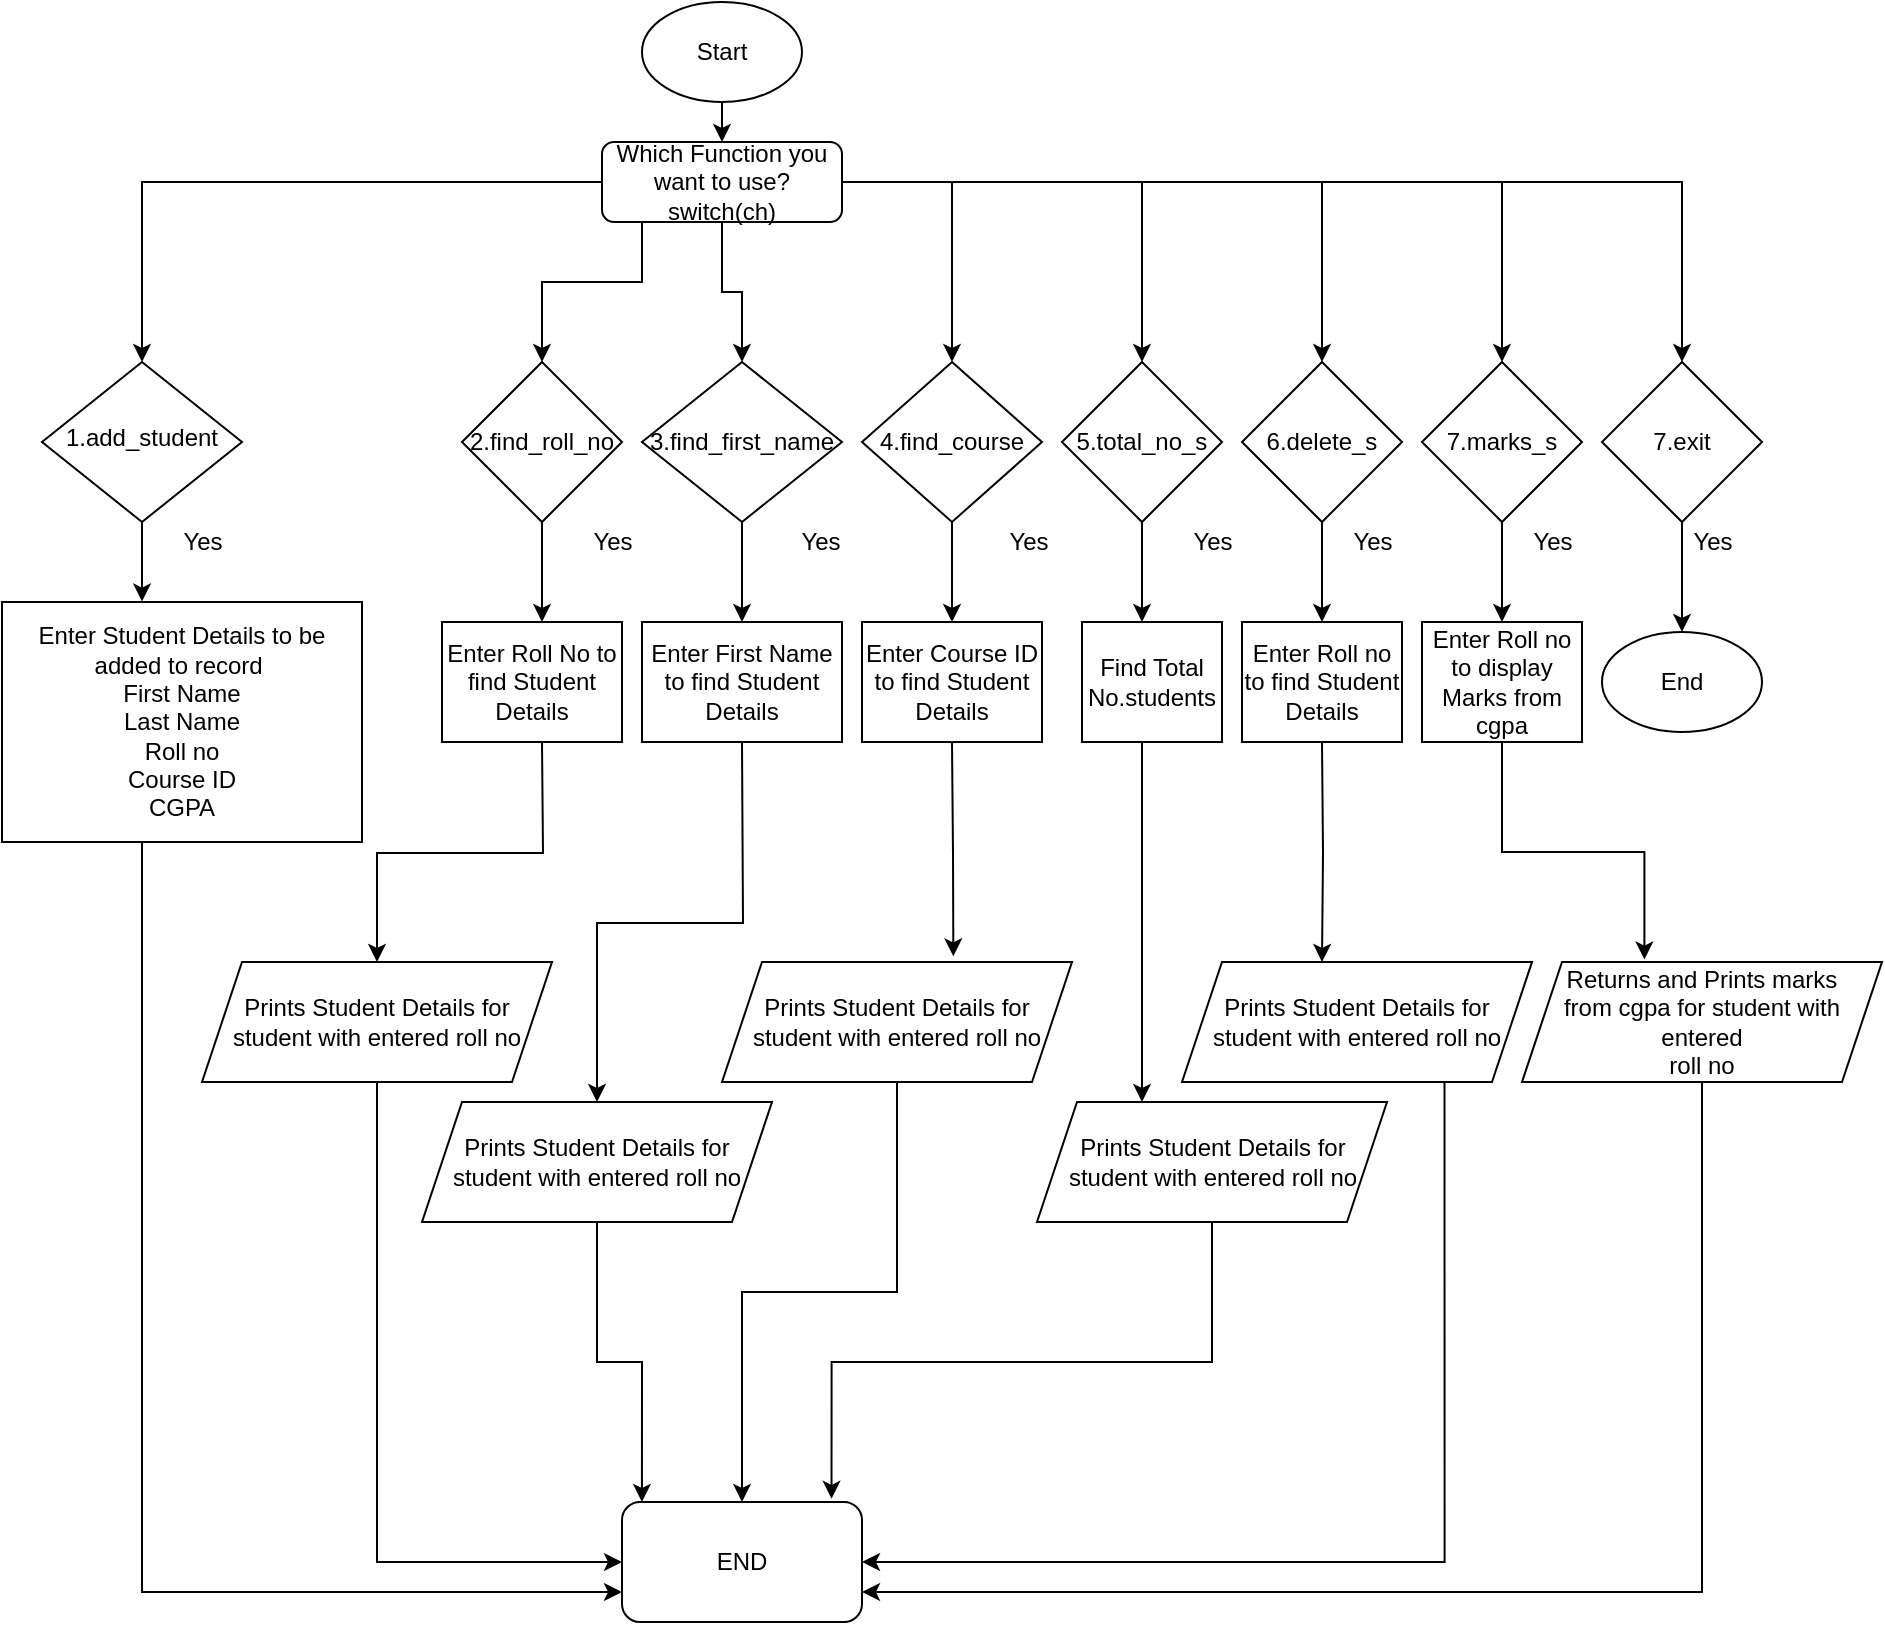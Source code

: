 <mxfile version="16.5.3" type="github">
  <diagram id="C5RBs43oDa-KdzZeNtuy" name="Page-1">
    <mxGraphModel dx="1038" dy="1716" grid="1" gridSize="10" guides="1" tooltips="1" connect="1" arrows="1" fold="1" page="1" pageScale="1" pageWidth="827" pageHeight="1169" math="0" shadow="0">
      <root>
        <mxCell id="WIyWlLk6GJQsqaUBKTNV-0" />
        <mxCell id="WIyWlLk6GJQsqaUBKTNV-1" parent="WIyWlLk6GJQsqaUBKTNV-0" />
        <mxCell id="-5GmRZpWXOFBT38EwHFt-2" style="edgeStyle=orthogonalEdgeStyle;rounded=0;orthogonalLoop=1;jettySize=auto;html=1;exitX=0;exitY=0.5;exitDx=0;exitDy=0;entryX=0.5;entryY=0;entryDx=0;entryDy=0;" parent="WIyWlLk6GJQsqaUBKTNV-1" source="WIyWlLk6GJQsqaUBKTNV-3" target="WIyWlLk6GJQsqaUBKTNV-6" edge="1">
          <mxGeometry relative="1" as="geometry" />
        </mxCell>
        <mxCell id="-5GmRZpWXOFBT38EwHFt-11" style="edgeStyle=orthogonalEdgeStyle;rounded=0;orthogonalLoop=1;jettySize=auto;html=1;entryX=0.5;entryY=0;entryDx=0;entryDy=0;" parent="WIyWlLk6GJQsqaUBKTNV-1" source="WIyWlLk6GJQsqaUBKTNV-3" target="-5GmRZpWXOFBT38EwHFt-6" edge="1">
          <mxGeometry relative="1" as="geometry">
            <Array as="points">
              <mxPoint x="340" y="120" />
              <mxPoint x="290" y="120" />
            </Array>
          </mxGeometry>
        </mxCell>
        <mxCell id="-5GmRZpWXOFBT38EwHFt-13" style="edgeStyle=orthogonalEdgeStyle;rounded=0;orthogonalLoop=1;jettySize=auto;html=1;exitX=1;exitY=0.5;exitDx=0;exitDy=0;entryX=0.5;entryY=0;entryDx=0;entryDy=0;" parent="WIyWlLk6GJQsqaUBKTNV-1" source="WIyWlLk6GJQsqaUBKTNV-3" target="-5GmRZpWXOFBT38EwHFt-9" edge="1">
          <mxGeometry relative="1" as="geometry" />
        </mxCell>
        <mxCell id="-5GmRZpWXOFBT38EwHFt-18" style="edgeStyle=orthogonalEdgeStyle;rounded=0;orthogonalLoop=1;jettySize=auto;html=1;entryX=0.5;entryY=0;entryDx=0;entryDy=0;" parent="WIyWlLk6GJQsqaUBKTNV-1" source="WIyWlLk6GJQsqaUBKTNV-3" target="-5GmRZpWXOFBT38EwHFt-17" edge="1">
          <mxGeometry relative="1" as="geometry" />
        </mxCell>
        <mxCell id="-5GmRZpWXOFBT38EwHFt-20" style="edgeStyle=orthogonalEdgeStyle;rounded=0;orthogonalLoop=1;jettySize=auto;html=1;exitX=1;exitY=0.5;exitDx=0;exitDy=0;entryX=0.5;entryY=0;entryDx=0;entryDy=0;" parent="WIyWlLk6GJQsqaUBKTNV-1" source="WIyWlLk6GJQsqaUBKTNV-3" target="-5GmRZpWXOFBT38EwHFt-19" edge="1">
          <mxGeometry relative="1" as="geometry" />
        </mxCell>
        <mxCell id="-5GmRZpWXOFBT38EwHFt-42" style="edgeStyle=orthogonalEdgeStyle;rounded=0;orthogonalLoop=1;jettySize=auto;html=1;exitX=0.5;exitY=1;exitDx=0;exitDy=0;" parent="WIyWlLk6GJQsqaUBKTNV-1" source="WIyWlLk6GJQsqaUBKTNV-3" target="-5GmRZpWXOFBT38EwHFt-14" edge="1">
          <mxGeometry relative="1" as="geometry" />
        </mxCell>
        <mxCell id="-5GmRZpWXOFBT38EwHFt-47" style="edgeStyle=orthogonalEdgeStyle;rounded=0;orthogonalLoop=1;jettySize=auto;html=1;exitX=1;exitY=0.5;exitDx=0;exitDy=0;" parent="WIyWlLk6GJQsqaUBKTNV-1" source="WIyWlLk6GJQsqaUBKTNV-3" edge="1">
          <mxGeometry relative="1" as="geometry">
            <mxPoint x="770" y="160" as="targetPoint" />
            <Array as="points">
              <mxPoint x="770" y="70" />
            </Array>
          </mxGeometry>
        </mxCell>
        <mxCell id="C63zLg04Rhui0ikkkohR-8" style="edgeStyle=orthogonalEdgeStyle;rounded=0;orthogonalLoop=1;jettySize=auto;html=1;exitX=1;exitY=0.5;exitDx=0;exitDy=0;entryX=0.5;entryY=0;entryDx=0;entryDy=0;" edge="1" parent="WIyWlLk6GJQsqaUBKTNV-1" source="WIyWlLk6GJQsqaUBKTNV-3" target="-5GmRZpWXOFBT38EwHFt-49">
          <mxGeometry relative="1" as="geometry" />
        </mxCell>
        <mxCell id="WIyWlLk6GJQsqaUBKTNV-3" value="Which Function you want to use?&lt;br&gt;switch(ch)" style="rounded=1;whiteSpace=wrap;html=1;fontSize=12;glass=0;strokeWidth=1;shadow=0;" parent="WIyWlLk6GJQsqaUBKTNV-1" vertex="1">
          <mxGeometry x="320" y="50" width="120" height="40" as="geometry" />
        </mxCell>
        <mxCell id="-5GmRZpWXOFBT38EwHFt-27" style="edgeStyle=orthogonalEdgeStyle;rounded=0;orthogonalLoop=1;jettySize=auto;html=1;exitX=0.5;exitY=1;exitDx=0;exitDy=0;entryX=0.35;entryY=-0.002;entryDx=0;entryDy=0;entryPerimeter=0;" parent="WIyWlLk6GJQsqaUBKTNV-1" source="WIyWlLk6GJQsqaUBKTNV-6" edge="1">
          <mxGeometry relative="1" as="geometry">
            <mxPoint x="90" y="279.76" as="targetPoint" />
          </mxGeometry>
        </mxCell>
        <mxCell id="WIyWlLk6GJQsqaUBKTNV-6" value="1.add_student" style="rhombus;whiteSpace=wrap;html=1;shadow=0;fontFamily=Helvetica;fontSize=12;align=center;strokeWidth=1;spacing=6;spacingTop=-4;" parent="WIyWlLk6GJQsqaUBKTNV-1" vertex="1">
          <mxGeometry x="40" y="160" width="100" height="80" as="geometry" />
        </mxCell>
        <mxCell id="-5GmRZpWXOFBT38EwHFt-5" value="Yes&lt;br&gt;" style="text;html=1;align=center;verticalAlign=middle;resizable=0;points=[];autosize=1;strokeColor=none;fillColor=none;" parent="WIyWlLk6GJQsqaUBKTNV-1" vertex="1">
          <mxGeometry x="105" y="240" width="30" height="20" as="geometry" />
        </mxCell>
        <mxCell id="-5GmRZpWXOFBT38EwHFt-30" value="" style="edgeStyle=orthogonalEdgeStyle;rounded=0;orthogonalLoop=1;jettySize=auto;html=1;" parent="WIyWlLk6GJQsqaUBKTNV-1" source="-5GmRZpWXOFBT38EwHFt-6" edge="1">
          <mxGeometry relative="1" as="geometry">
            <mxPoint x="290" y="290" as="targetPoint" />
          </mxGeometry>
        </mxCell>
        <mxCell id="-5GmRZpWXOFBT38EwHFt-6" value="2.find_roll_no" style="rhombus;whiteSpace=wrap;html=1;" parent="WIyWlLk6GJQsqaUBKTNV-1" vertex="1">
          <mxGeometry x="250" y="160" width="80" height="80" as="geometry" />
        </mxCell>
        <mxCell id="-5GmRZpWXOFBT38EwHFt-7" value="Yes&lt;br&gt;" style="text;html=1;align=center;verticalAlign=middle;resizable=0;points=[];autosize=1;strokeColor=none;fillColor=none;" parent="WIyWlLk6GJQsqaUBKTNV-1" vertex="1">
          <mxGeometry x="310" y="240" width="30" height="20" as="geometry" />
        </mxCell>
        <mxCell id="-5GmRZpWXOFBT38EwHFt-35" style="edgeStyle=orthogonalEdgeStyle;rounded=0;orthogonalLoop=1;jettySize=auto;html=1;exitX=0.5;exitY=1;exitDx=0;exitDy=0;entryX=0.5;entryY=0;entryDx=0;entryDy=0;" parent="WIyWlLk6GJQsqaUBKTNV-1" source="-5GmRZpWXOFBT38EwHFt-9" edge="1">
          <mxGeometry relative="1" as="geometry">
            <mxPoint x="495" y="290" as="targetPoint" />
          </mxGeometry>
        </mxCell>
        <mxCell id="-5GmRZpWXOFBT38EwHFt-9" value="4.find_course" style="rhombus;whiteSpace=wrap;html=1;" parent="WIyWlLk6GJQsqaUBKTNV-1" vertex="1">
          <mxGeometry x="450" y="160" width="90" height="80" as="geometry" />
        </mxCell>
        <mxCell id="-5GmRZpWXOFBT38EwHFt-33" style="edgeStyle=orthogonalEdgeStyle;rounded=0;orthogonalLoop=1;jettySize=auto;html=1;exitX=0.5;exitY=1;exitDx=0;exitDy=0;entryX=0.5;entryY=0;entryDx=0;entryDy=0;" parent="WIyWlLk6GJQsqaUBKTNV-1" source="-5GmRZpWXOFBT38EwHFt-14" edge="1">
          <mxGeometry relative="1" as="geometry">
            <mxPoint x="390" y="290" as="targetPoint" />
          </mxGeometry>
        </mxCell>
        <mxCell id="-5GmRZpWXOFBT38EwHFt-14" value="3.find_first_name" style="rhombus;whiteSpace=wrap;html=1;" parent="WIyWlLk6GJQsqaUBKTNV-1" vertex="1">
          <mxGeometry x="340" y="160" width="100" height="80" as="geometry" />
        </mxCell>
        <mxCell id="-5GmRZpWXOFBT38EwHFt-37" style="edgeStyle=orthogonalEdgeStyle;rounded=0;orthogonalLoop=1;jettySize=auto;html=1;exitX=0.5;exitY=1;exitDx=0;exitDy=0;entryX=0.5;entryY=0;entryDx=0;entryDy=0;" parent="WIyWlLk6GJQsqaUBKTNV-1" source="-5GmRZpWXOFBT38EwHFt-17" edge="1">
          <mxGeometry relative="1" as="geometry">
            <mxPoint x="590" y="290" as="targetPoint" />
          </mxGeometry>
        </mxCell>
        <mxCell id="-5GmRZpWXOFBT38EwHFt-17" value="5.total_no_s" style="rhombus;whiteSpace=wrap;html=1;" parent="WIyWlLk6GJQsqaUBKTNV-1" vertex="1">
          <mxGeometry x="550" y="160" width="80" height="80" as="geometry" />
        </mxCell>
        <mxCell id="-5GmRZpWXOFBT38EwHFt-41" style="edgeStyle=orthogonalEdgeStyle;rounded=0;orthogonalLoop=1;jettySize=auto;html=1;exitX=0.5;exitY=1;exitDx=0;exitDy=0;entryX=0.5;entryY=0;entryDx=0;entryDy=0;" parent="WIyWlLk6GJQsqaUBKTNV-1" source="-5GmRZpWXOFBT38EwHFt-19" edge="1">
          <mxGeometry relative="1" as="geometry">
            <mxPoint x="680" y="290" as="targetPoint" />
          </mxGeometry>
        </mxCell>
        <mxCell id="-5GmRZpWXOFBT38EwHFt-19" value="6.delete_s" style="rhombus;whiteSpace=wrap;html=1;" parent="WIyWlLk6GJQsqaUBKTNV-1" vertex="1">
          <mxGeometry x="640" y="160" width="80" height="80" as="geometry" />
        </mxCell>
        <mxCell id="-5GmRZpWXOFBT38EwHFt-21" value="Yes" style="text;html=1;align=center;verticalAlign=middle;resizable=0;points=[];autosize=1;strokeColor=none;fillColor=none;" parent="WIyWlLk6GJQsqaUBKTNV-1" vertex="1">
          <mxGeometry x="414" y="240" width="30" height="20" as="geometry" />
        </mxCell>
        <mxCell id="-5GmRZpWXOFBT38EwHFt-22" value="Yes" style="text;html=1;align=center;verticalAlign=middle;resizable=0;points=[];autosize=1;strokeColor=none;fillColor=none;" parent="WIyWlLk6GJQsqaUBKTNV-1" vertex="1">
          <mxGeometry x="517.5" y="240" width="30" height="20" as="geometry" />
        </mxCell>
        <mxCell id="-5GmRZpWXOFBT38EwHFt-23" value="Yes" style="text;html=1;align=center;verticalAlign=middle;resizable=0;points=[];autosize=1;strokeColor=none;fillColor=none;" parent="WIyWlLk6GJQsqaUBKTNV-1" vertex="1">
          <mxGeometry x="610" y="240" width="30" height="20" as="geometry" />
        </mxCell>
        <mxCell id="-5GmRZpWXOFBT38EwHFt-24" value="Yes" style="text;html=1;align=center;verticalAlign=middle;resizable=0;points=[];autosize=1;strokeColor=none;fillColor=none;" parent="WIyWlLk6GJQsqaUBKTNV-1" vertex="1">
          <mxGeometry x="690" y="240" width="30" height="20" as="geometry" />
        </mxCell>
        <mxCell id="-5GmRZpWXOFBT38EwHFt-76" style="edgeStyle=orthogonalEdgeStyle;rounded=0;orthogonalLoop=1;jettySize=auto;html=1;exitX=0.5;exitY=1;exitDx=0;exitDy=0;entryX=0;entryY=0.75;entryDx=0;entryDy=0;" parent="WIyWlLk6GJQsqaUBKTNV-1" target="-5GmRZpWXOFBT38EwHFt-73" edge="1">
          <mxGeometry relative="1" as="geometry">
            <mxPoint x="120" y="400" as="sourcePoint" />
            <Array as="points">
              <mxPoint x="90" y="400" />
              <mxPoint x="90" y="775" />
            </Array>
          </mxGeometry>
        </mxCell>
        <mxCell id="-5GmRZpWXOFBT38EwHFt-54" style="edgeStyle=orthogonalEdgeStyle;rounded=0;orthogonalLoop=1;jettySize=auto;html=1;exitX=0.5;exitY=1;exitDx=0;exitDy=0;" parent="WIyWlLk6GJQsqaUBKTNV-1" target="-5GmRZpWXOFBT38EwHFt-52" edge="1">
          <mxGeometry relative="1" as="geometry">
            <mxPoint x="290" y="350" as="sourcePoint" />
          </mxGeometry>
        </mxCell>
        <mxCell id="-5GmRZpWXOFBT38EwHFt-59" style="edgeStyle=orthogonalEdgeStyle;rounded=0;orthogonalLoop=1;jettySize=auto;html=1;exitX=0.5;exitY=1;exitDx=0;exitDy=0;entryX=0.5;entryY=0;entryDx=0;entryDy=0;" parent="WIyWlLk6GJQsqaUBKTNV-1" target="-5GmRZpWXOFBT38EwHFt-55" edge="1">
          <mxGeometry relative="1" as="geometry">
            <mxPoint x="390" y="350" as="sourcePoint" />
          </mxGeometry>
        </mxCell>
        <mxCell id="-5GmRZpWXOFBT38EwHFt-64" style="edgeStyle=orthogonalEdgeStyle;rounded=0;orthogonalLoop=1;jettySize=auto;html=1;exitX=0.5;exitY=1;exitDx=0;exitDy=0;entryX=0.661;entryY=-0.047;entryDx=0;entryDy=0;entryPerimeter=0;" parent="WIyWlLk6GJQsqaUBKTNV-1" target="-5GmRZpWXOFBT38EwHFt-57" edge="1">
          <mxGeometry relative="1" as="geometry">
            <mxPoint x="495" y="350" as="sourcePoint" />
          </mxGeometry>
        </mxCell>
        <mxCell id="-5GmRZpWXOFBT38EwHFt-62" style="edgeStyle=orthogonalEdgeStyle;rounded=0;orthogonalLoop=1;jettySize=auto;html=1;exitX=0.5;exitY=1;exitDx=0;exitDy=0;" parent="WIyWlLk6GJQsqaUBKTNV-1" edge="1">
          <mxGeometry relative="1" as="geometry">
            <mxPoint x="590" y="530" as="targetPoint" />
            <mxPoint x="590" y="350" as="sourcePoint" />
          </mxGeometry>
        </mxCell>
        <mxCell id="-5GmRZpWXOFBT38EwHFt-63" style="edgeStyle=orthogonalEdgeStyle;rounded=0;orthogonalLoop=1;jettySize=auto;html=1;exitX=0.5;exitY=1;exitDx=0;exitDy=0;entryX=0.4;entryY=0;entryDx=0;entryDy=0;entryPerimeter=0;" parent="WIyWlLk6GJQsqaUBKTNV-1" target="-5GmRZpWXOFBT38EwHFt-58" edge="1">
          <mxGeometry relative="1" as="geometry">
            <mxPoint x="680" y="350" as="sourcePoint" />
          </mxGeometry>
        </mxCell>
        <mxCell id="-5GmRZpWXOFBT38EwHFt-44" style="edgeStyle=orthogonalEdgeStyle;rounded=0;orthogonalLoop=1;jettySize=auto;html=1;exitX=0.5;exitY=1;exitDx=0;exitDy=0;entryX=0.5;entryY=0;entryDx=0;entryDy=0;" parent="WIyWlLk6GJQsqaUBKTNV-1" source="-5GmRZpWXOFBT38EwHFt-43" target="WIyWlLk6GJQsqaUBKTNV-3" edge="1">
          <mxGeometry relative="1" as="geometry" />
        </mxCell>
        <mxCell id="-5GmRZpWXOFBT38EwHFt-43" value="Start" style="ellipse;whiteSpace=wrap;html=1;" parent="WIyWlLk6GJQsqaUBKTNV-1" vertex="1">
          <mxGeometry x="340" y="-20" width="80" height="50" as="geometry" />
        </mxCell>
        <mxCell id="-5GmRZpWXOFBT38EwHFt-51" value="" style="edgeStyle=orthogonalEdgeStyle;rounded=0;orthogonalLoop=1;jettySize=auto;html=1;" parent="WIyWlLk6GJQsqaUBKTNV-1" source="-5GmRZpWXOFBT38EwHFt-49" target="-5GmRZpWXOFBT38EwHFt-50" edge="1">
          <mxGeometry relative="1" as="geometry" />
        </mxCell>
        <mxCell id="-5GmRZpWXOFBT38EwHFt-49" value="7.exit" style="rhombus;whiteSpace=wrap;html=1;" parent="WIyWlLk6GJQsqaUBKTNV-1" vertex="1">
          <mxGeometry x="820" y="160" width="80" height="80" as="geometry" />
        </mxCell>
        <mxCell id="-5GmRZpWXOFBT38EwHFt-50" value="End" style="ellipse;whiteSpace=wrap;html=1;" parent="WIyWlLk6GJQsqaUBKTNV-1" vertex="1">
          <mxGeometry x="820" y="295" width="80" height="50" as="geometry" />
        </mxCell>
        <mxCell id="-5GmRZpWXOFBT38EwHFt-75" style="edgeStyle=orthogonalEdgeStyle;rounded=0;orthogonalLoop=1;jettySize=auto;html=1;exitX=0.5;exitY=1;exitDx=0;exitDy=0;entryX=0;entryY=0.5;entryDx=0;entryDy=0;" parent="WIyWlLk6GJQsqaUBKTNV-1" source="-5GmRZpWXOFBT38EwHFt-52" target="-5GmRZpWXOFBT38EwHFt-73" edge="1">
          <mxGeometry relative="1" as="geometry" />
        </mxCell>
        <mxCell id="-5GmRZpWXOFBT38EwHFt-52" value="Prints Student Details for student with entered roll no" style="shape=parallelogram;perimeter=parallelogramPerimeter;whiteSpace=wrap;html=1;fixedSize=1;" parent="WIyWlLk6GJQsqaUBKTNV-1" vertex="1">
          <mxGeometry x="120" y="460" width="175" height="60" as="geometry" />
        </mxCell>
        <mxCell id="-5GmRZpWXOFBT38EwHFt-69" style="edgeStyle=orthogonalEdgeStyle;rounded=0;orthogonalLoop=1;jettySize=auto;html=1;exitX=0.5;exitY=1;exitDx=0;exitDy=0;entryX=0.083;entryY=0;entryDx=0;entryDy=0;entryPerimeter=0;" parent="WIyWlLk6GJQsqaUBKTNV-1" source="-5GmRZpWXOFBT38EwHFt-55" target="-5GmRZpWXOFBT38EwHFt-73" edge="1">
          <mxGeometry relative="1" as="geometry">
            <mxPoint x="371.57" y="663.6" as="targetPoint" />
          </mxGeometry>
        </mxCell>
        <mxCell id="-5GmRZpWXOFBT38EwHFt-55" value="Prints Student Details for student with entered roll no" style="shape=parallelogram;perimeter=parallelogramPerimeter;whiteSpace=wrap;html=1;fixedSize=1;" parent="WIyWlLk6GJQsqaUBKTNV-1" vertex="1">
          <mxGeometry x="230" y="530" width="175" height="60" as="geometry" />
        </mxCell>
        <mxCell id="-5GmRZpWXOFBT38EwHFt-71" style="edgeStyle=orthogonalEdgeStyle;rounded=0;orthogonalLoop=1;jettySize=auto;html=1;exitX=0.5;exitY=1;exitDx=0;exitDy=0;entryX=0.873;entryY=-0.027;entryDx=0;entryDy=0;entryPerimeter=0;" parent="WIyWlLk6GJQsqaUBKTNV-1" source="-5GmRZpWXOFBT38EwHFt-56" target="-5GmRZpWXOFBT38EwHFt-73" edge="1">
          <mxGeometry relative="1" as="geometry">
            <mxPoint x="453.22" y="691.6" as="targetPoint" />
          </mxGeometry>
        </mxCell>
        <mxCell id="-5GmRZpWXOFBT38EwHFt-56" value="Prints Student Details for student with entered roll no" style="shape=parallelogram;perimeter=parallelogramPerimeter;whiteSpace=wrap;html=1;fixedSize=1;" parent="WIyWlLk6GJQsqaUBKTNV-1" vertex="1">
          <mxGeometry x="537.5" y="530" width="175" height="60" as="geometry" />
        </mxCell>
        <mxCell id="-5GmRZpWXOFBT38EwHFt-70" style="edgeStyle=orthogonalEdgeStyle;rounded=0;orthogonalLoop=1;jettySize=auto;html=1;exitX=0.5;exitY=1;exitDx=0;exitDy=0;entryX=0.5;entryY=0;entryDx=0;entryDy=0;" parent="WIyWlLk6GJQsqaUBKTNV-1" source="-5GmRZpWXOFBT38EwHFt-57" target="-5GmRZpWXOFBT38EwHFt-73" edge="1">
          <mxGeometry relative="1" as="geometry">
            <mxPoint x="432.981" y="671.592" as="targetPoint" />
          </mxGeometry>
        </mxCell>
        <mxCell id="-5GmRZpWXOFBT38EwHFt-57" value="Prints Student Details for student with entered roll no" style="shape=parallelogram;perimeter=parallelogramPerimeter;whiteSpace=wrap;html=1;fixedSize=1;" parent="WIyWlLk6GJQsqaUBKTNV-1" vertex="1">
          <mxGeometry x="380" y="460" width="175" height="60" as="geometry" />
        </mxCell>
        <mxCell id="-5GmRZpWXOFBT38EwHFt-74" style="edgeStyle=orthogonalEdgeStyle;rounded=0;orthogonalLoop=1;jettySize=auto;html=1;exitX=0.75;exitY=1;exitDx=0;exitDy=0;entryX=1;entryY=0.5;entryDx=0;entryDy=0;" parent="WIyWlLk6GJQsqaUBKTNV-1" source="-5GmRZpWXOFBT38EwHFt-58" target="-5GmRZpWXOFBT38EwHFt-73" edge="1">
          <mxGeometry relative="1" as="geometry" />
        </mxCell>
        <mxCell id="-5GmRZpWXOFBT38EwHFt-58" value="Prints Student Details for student with entered roll no" style="shape=parallelogram;perimeter=parallelogramPerimeter;whiteSpace=wrap;html=1;fixedSize=1;" parent="WIyWlLk6GJQsqaUBKTNV-1" vertex="1">
          <mxGeometry x="610" y="460" width="175" height="60" as="geometry" />
        </mxCell>
        <mxCell id="-5GmRZpWXOFBT38EwHFt-73" value="END" style="rounded=1;whiteSpace=wrap;html=1;" parent="WIyWlLk6GJQsqaUBKTNV-1" vertex="1">
          <mxGeometry x="330" y="730" width="120" height="60" as="geometry" />
        </mxCell>
        <mxCell id="-5GmRZpWXOFBT38EwHFt-77" value="&lt;span&gt;Enter Student Details to be added to record&amp;nbsp;&lt;/span&gt;&lt;br&gt;&lt;span&gt;First Name&lt;/span&gt;&lt;br&gt;&lt;span&gt;Last Name&lt;/span&gt;&lt;br&gt;&lt;span&gt;Roll no&lt;/span&gt;&lt;br&gt;&lt;span&gt;Course ID&lt;/span&gt;&lt;br&gt;&lt;span&gt;CGPA&lt;/span&gt;" style="rounded=0;whiteSpace=wrap;html=1;" parent="WIyWlLk6GJQsqaUBKTNV-1" vertex="1">
          <mxGeometry x="20" y="280" width="180" height="120" as="geometry" />
        </mxCell>
        <mxCell id="-5GmRZpWXOFBT38EwHFt-78" value="&lt;span&gt;Enter Roll No to find Student Details&lt;/span&gt;" style="rounded=0;whiteSpace=wrap;html=1;" parent="WIyWlLk6GJQsqaUBKTNV-1" vertex="1">
          <mxGeometry x="240" y="290" width="90" height="60" as="geometry" />
        </mxCell>
        <mxCell id="-5GmRZpWXOFBT38EwHFt-80" value="&lt;span&gt;Enter First Name to find Student Details&lt;/span&gt;" style="rounded=0;whiteSpace=wrap;html=1;" parent="WIyWlLk6GJQsqaUBKTNV-1" vertex="1">
          <mxGeometry x="340" y="290" width="100" height="60" as="geometry" />
        </mxCell>
        <mxCell id="-5GmRZpWXOFBT38EwHFt-81" value="&lt;span&gt;Enter Course ID to find Student Details&lt;/span&gt;" style="rounded=0;whiteSpace=wrap;html=1;" parent="WIyWlLk6GJQsqaUBKTNV-1" vertex="1">
          <mxGeometry x="450" y="290" width="90" height="60" as="geometry" />
        </mxCell>
        <mxCell id="-5GmRZpWXOFBT38EwHFt-82" value="&lt;span&gt;Find Total No.students&lt;/span&gt;" style="rounded=0;whiteSpace=wrap;html=1;" parent="WIyWlLk6GJQsqaUBKTNV-1" vertex="1">
          <mxGeometry x="560" y="290" width="70" height="60" as="geometry" />
        </mxCell>
        <mxCell id="-5GmRZpWXOFBT38EwHFt-83" value="&lt;span&gt;Enter Roll no to find Student Details&lt;/span&gt;" style="rounded=0;whiteSpace=wrap;html=1;" parent="WIyWlLk6GJQsqaUBKTNV-1" vertex="1">
          <mxGeometry x="640" y="290" width="80" height="60" as="geometry" />
        </mxCell>
        <mxCell id="C63zLg04Rhui0ikkkohR-4" style="edgeStyle=orthogonalEdgeStyle;rounded=0;orthogonalLoop=1;jettySize=auto;html=1;exitX=0.5;exitY=1;exitDx=0;exitDy=0;entryX=0.5;entryY=0;entryDx=0;entryDy=0;" edge="1" parent="WIyWlLk6GJQsqaUBKTNV-1" source="C63zLg04Rhui0ikkkohR-1" target="C63zLg04Rhui0ikkkohR-3">
          <mxGeometry relative="1" as="geometry" />
        </mxCell>
        <mxCell id="C63zLg04Rhui0ikkkohR-1" value="7.marks_s" style="rhombus;whiteSpace=wrap;html=1;" vertex="1" parent="WIyWlLk6GJQsqaUBKTNV-1">
          <mxGeometry x="730" y="160" width="80" height="80" as="geometry" />
        </mxCell>
        <mxCell id="C63zLg04Rhui0ikkkohR-10" style="edgeStyle=orthogonalEdgeStyle;rounded=0;orthogonalLoop=1;jettySize=auto;html=1;exitX=0.5;exitY=1;exitDx=0;exitDy=0;entryX=0.34;entryY=-0.02;entryDx=0;entryDy=0;entryPerimeter=0;" edge="1" parent="WIyWlLk6GJQsqaUBKTNV-1" source="C63zLg04Rhui0ikkkohR-3" target="C63zLg04Rhui0ikkkohR-9">
          <mxGeometry relative="1" as="geometry" />
        </mxCell>
        <mxCell id="C63zLg04Rhui0ikkkohR-3" value="Enter Roll no to display Marks from cgpa" style="rounded=0;whiteSpace=wrap;html=1;" vertex="1" parent="WIyWlLk6GJQsqaUBKTNV-1">
          <mxGeometry x="730" y="290" width="80" height="60" as="geometry" />
        </mxCell>
        <mxCell id="C63zLg04Rhui0ikkkohR-5" value="Yes&lt;br&gt;" style="text;html=1;align=center;verticalAlign=middle;resizable=0;points=[];autosize=1;strokeColor=none;fillColor=none;" vertex="1" parent="WIyWlLk6GJQsqaUBKTNV-1">
          <mxGeometry x="780" y="240" width="30" height="20" as="geometry" />
        </mxCell>
        <mxCell id="C63zLg04Rhui0ikkkohR-7" value="Yes" style="text;html=1;align=center;verticalAlign=middle;resizable=0;points=[];autosize=1;strokeColor=none;fillColor=none;" vertex="1" parent="WIyWlLk6GJQsqaUBKTNV-1">
          <mxGeometry x="860" y="240" width="30" height="20" as="geometry" />
        </mxCell>
        <mxCell id="C63zLg04Rhui0ikkkohR-11" style="edgeStyle=orthogonalEdgeStyle;rounded=0;orthogonalLoop=1;jettySize=auto;html=1;exitX=0.5;exitY=1;exitDx=0;exitDy=0;entryX=1;entryY=0.75;entryDx=0;entryDy=0;" edge="1" parent="WIyWlLk6GJQsqaUBKTNV-1" source="C63zLg04Rhui0ikkkohR-9" target="-5GmRZpWXOFBT38EwHFt-73">
          <mxGeometry relative="1" as="geometry" />
        </mxCell>
        <mxCell id="C63zLg04Rhui0ikkkohR-9" value="Returns and Prints marks &lt;br&gt;from cgpa for student with entered &lt;br&gt;roll no" style="shape=parallelogram;perimeter=parallelogramPerimeter;whiteSpace=wrap;html=1;fixedSize=1;" vertex="1" parent="WIyWlLk6GJQsqaUBKTNV-1">
          <mxGeometry x="780" y="460" width="180" height="60" as="geometry" />
        </mxCell>
      </root>
    </mxGraphModel>
  </diagram>
</mxfile>
